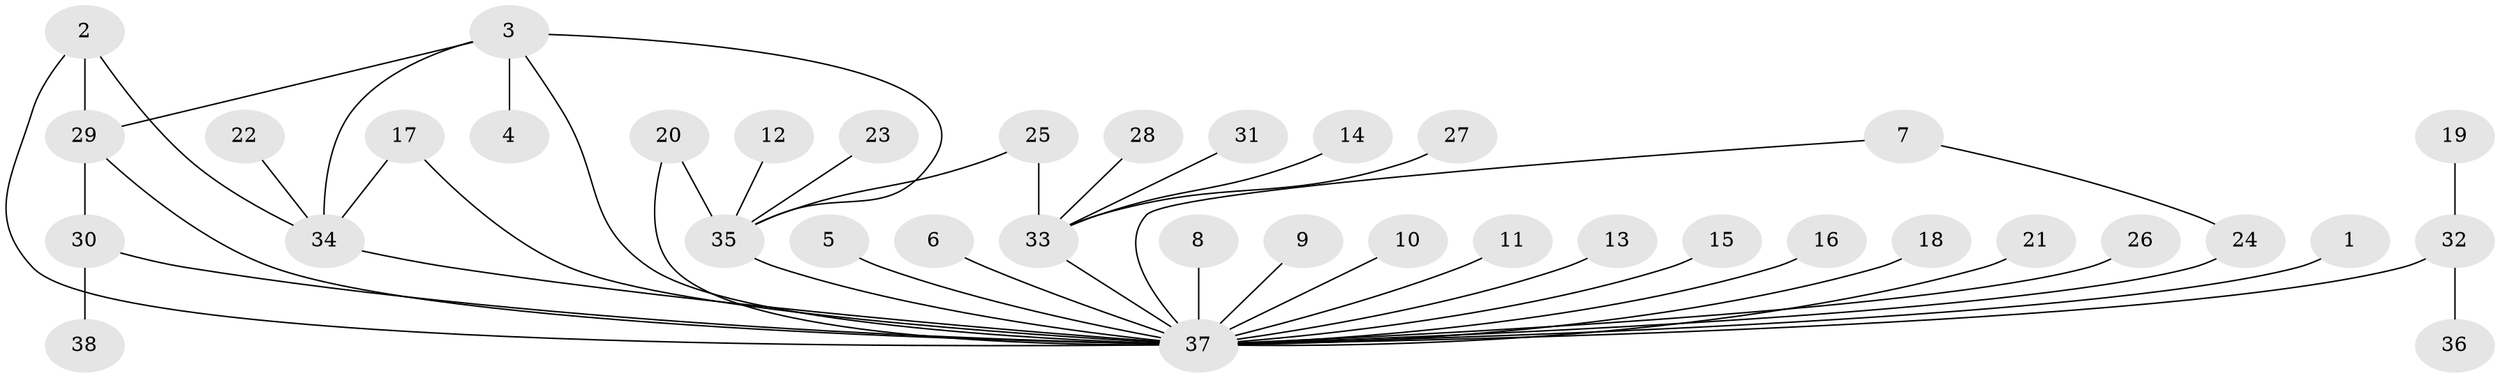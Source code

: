 // original degree distribution, {9: 0.02631578947368421, 7: 0.039473684210526314, 23: 0.013157894736842105, 4: 0.05263157894736842, 1: 0.5, 2: 0.21052631578947367, 3: 0.13157894736842105, 5: 0.02631578947368421}
// Generated by graph-tools (version 1.1) at 2025/25/03/09/25 03:25:58]
// undirected, 38 vertices, 47 edges
graph export_dot {
graph [start="1"]
  node [color=gray90,style=filled];
  1;
  2;
  3;
  4;
  5;
  6;
  7;
  8;
  9;
  10;
  11;
  12;
  13;
  14;
  15;
  16;
  17;
  18;
  19;
  20;
  21;
  22;
  23;
  24;
  25;
  26;
  27;
  28;
  29;
  30;
  31;
  32;
  33;
  34;
  35;
  36;
  37;
  38;
  1 -- 37 [weight=1.0];
  2 -- 29 [weight=1.0];
  2 -- 34 [weight=1.0];
  2 -- 37 [weight=1.0];
  3 -- 4 [weight=1.0];
  3 -- 29 [weight=1.0];
  3 -- 34 [weight=1.0];
  3 -- 35 [weight=1.0];
  3 -- 37 [weight=1.0];
  5 -- 37 [weight=1.0];
  6 -- 37 [weight=1.0];
  7 -- 24 [weight=1.0];
  7 -- 37 [weight=1.0];
  8 -- 37 [weight=1.0];
  9 -- 37 [weight=1.0];
  10 -- 37 [weight=1.0];
  11 -- 37 [weight=2.0];
  12 -- 35 [weight=1.0];
  13 -- 37 [weight=1.0];
  14 -- 33 [weight=1.0];
  15 -- 37 [weight=1.0];
  16 -- 37 [weight=2.0];
  17 -- 34 [weight=1.0];
  17 -- 37 [weight=2.0];
  18 -- 37 [weight=1.0];
  19 -- 32 [weight=1.0];
  20 -- 35 [weight=1.0];
  20 -- 37 [weight=1.0];
  21 -- 37 [weight=1.0];
  22 -- 34 [weight=1.0];
  23 -- 35 [weight=1.0];
  24 -- 37 [weight=1.0];
  25 -- 33 [weight=1.0];
  25 -- 35 [weight=1.0];
  26 -- 37 [weight=1.0];
  27 -- 33 [weight=1.0];
  28 -- 33 [weight=1.0];
  29 -- 30 [weight=2.0];
  29 -- 37 [weight=2.0];
  30 -- 37 [weight=1.0];
  30 -- 38 [weight=1.0];
  31 -- 33 [weight=1.0];
  32 -- 36 [weight=1.0];
  32 -- 37 [weight=2.0];
  33 -- 37 [weight=1.0];
  34 -- 37 [weight=1.0];
  35 -- 37 [weight=2.0];
}

